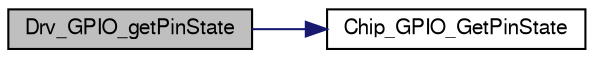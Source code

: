 digraph "Drv_GPIO_getPinState"
{
  edge [fontname="FreeSans",fontsize="10",labelfontname="FreeSans",labelfontsize="10"];
  node [fontname="FreeSans",fontsize="10",shape=record];
  rankdir="LR";
  Node1 [label="Drv_GPIO_getPinState",height=0.2,width=0.4,color="black", fillcolor="grey75", style="filled", fontcolor="black"];
  Node1 -> Node2 [color="midnightblue",fontsize="10",style="solid"];
  Node2 [label="Chip_GPIO_GetPinState",height=0.2,width=0.4,color="black", fillcolor="white", style="filled",URL="$group__GPIO__17XX__40XX.html#ga9f0e35190f01c706564a88f1f88cf716",tooltip="Get a GPIO pin state via the GPIO byte register. "];
}
